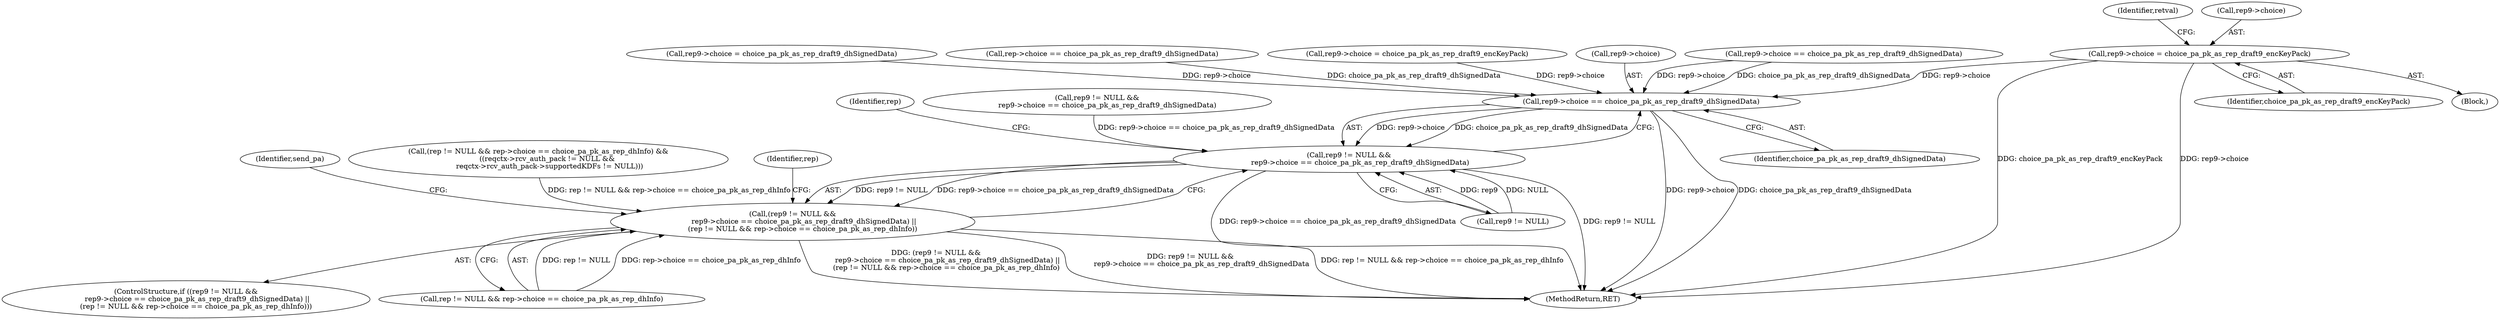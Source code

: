 digraph "0_krb5_db64ca25d661a47b996b4e2645998b5d7f0eb52c@pointer" {
"1000954" [label="(Call,rep9->choice = choice_pa_pk_as_rep_draft9_encKeyPack)"];
"1001178" [label="(Call,rep9->choice == choice_pa_pk_as_rep_draft9_dhSignedData)"];
"1001174" [label="(Call,rep9 != NULL &&\n          rep9->choice == choice_pa_pk_as_rep_draft9_dhSignedData)"];
"1001173" [label="(Call,(rep9 != NULL &&\n          rep9->choice == choice_pa_pk_as_rep_draft9_dhSignedData) ||\n         (rep != NULL && rep->choice == choice_pa_pk_as_rep_dhInfo))"];
"1000954" [label="(Call,rep9->choice = choice_pa_pk_as_rep_draft9_encKeyPack)"];
"1000463" [label="(Call,rep9->choice = choice_pa_pk_as_rep_draft9_dhSignedData)"];
"1000960" [label="(Identifier,retval)"];
"1001173" [label="(Call,(rep9 != NULL &&\n          rep9->choice == choice_pa_pk_as_rep_draft9_dhSignedData) ||\n         (rep != NULL && rep->choice == choice_pa_pk_as_rep_dhInfo))"];
"1000479" [label="(Call,rep->choice == choice_pa_pk_as_rep_draft9_dhSignedData)"];
"1001185" [label="(Identifier,rep)"];
"1001175" [label="(Call,rep9 != NULL)"];
"1001273" [label="(Identifier,send_pa)"];
"1001415" [label="(MethodReturn,RET)"];
"1001064" [label="(Call,(rep != NULL && rep->choice == choice_pa_pk_as_rep_dhInfo) &&\n        ((reqctx->rcv_auth_pack != NULL &&\n          reqctx->rcv_auth_pack->supportedKDFs != NULL)))"];
"1000955" [label="(Call,rep9->choice)"];
"1000372" [label="(Call,rep9->choice = choice_pa_pk_as_rep_draft9_encKeyPack)"];
"1000958" [label="(Identifier,choice_pa_pk_as_rep_draft9_encKeyPack)"];
"1001172" [label="(ControlStructure,if ((rep9 != NULL &&\n          rep9->choice == choice_pa_pk_as_rep_draft9_dhSignedData) ||\n         (rep != NULL && rep->choice == choice_pa_pk_as_rep_dhInfo)))"];
"1001183" [label="(Call,rep != NULL && rep->choice == choice_pa_pk_as_rep_dhInfo)"];
"1001196" [label="(Identifier,rep)"];
"1000518" [label="(Call,rep9 != NULL &&\n         rep9->choice == choice_pa_pk_as_rep_draft9_dhSignedData)"];
"1001178" [label="(Call,rep9->choice == choice_pa_pk_as_rep_draft9_dhSignedData)"];
"1001179" [label="(Call,rep9->choice)"];
"1001182" [label="(Identifier,choice_pa_pk_as_rep_draft9_dhSignedData)"];
"1000857" [label="(Block,)"];
"1000522" [label="(Call,rep9->choice == choice_pa_pk_as_rep_draft9_dhSignedData)"];
"1001174" [label="(Call,rep9 != NULL &&\n          rep9->choice == choice_pa_pk_as_rep_draft9_dhSignedData)"];
"1000954" -> "1000857"  [label="AST: "];
"1000954" -> "1000958"  [label="CFG: "];
"1000955" -> "1000954"  [label="AST: "];
"1000958" -> "1000954"  [label="AST: "];
"1000960" -> "1000954"  [label="CFG: "];
"1000954" -> "1001415"  [label="DDG: choice_pa_pk_as_rep_draft9_encKeyPack"];
"1000954" -> "1001415"  [label="DDG: rep9->choice"];
"1000954" -> "1001178"  [label="DDG: rep9->choice"];
"1001178" -> "1001174"  [label="AST: "];
"1001178" -> "1001182"  [label="CFG: "];
"1001179" -> "1001178"  [label="AST: "];
"1001182" -> "1001178"  [label="AST: "];
"1001174" -> "1001178"  [label="CFG: "];
"1001178" -> "1001415"  [label="DDG: rep9->choice"];
"1001178" -> "1001415"  [label="DDG: choice_pa_pk_as_rep_draft9_dhSignedData"];
"1001178" -> "1001174"  [label="DDG: rep9->choice"];
"1001178" -> "1001174"  [label="DDG: choice_pa_pk_as_rep_draft9_dhSignedData"];
"1000372" -> "1001178"  [label="DDG: rep9->choice"];
"1000463" -> "1001178"  [label="DDG: rep9->choice"];
"1000522" -> "1001178"  [label="DDG: rep9->choice"];
"1000522" -> "1001178"  [label="DDG: choice_pa_pk_as_rep_draft9_dhSignedData"];
"1000479" -> "1001178"  [label="DDG: choice_pa_pk_as_rep_draft9_dhSignedData"];
"1001174" -> "1001173"  [label="AST: "];
"1001174" -> "1001175"  [label="CFG: "];
"1001175" -> "1001174"  [label="AST: "];
"1001185" -> "1001174"  [label="CFG: "];
"1001173" -> "1001174"  [label="CFG: "];
"1001174" -> "1001415"  [label="DDG: rep9->choice == choice_pa_pk_as_rep_draft9_dhSignedData"];
"1001174" -> "1001415"  [label="DDG: rep9 != NULL"];
"1001174" -> "1001173"  [label="DDG: rep9 != NULL"];
"1001174" -> "1001173"  [label="DDG: rep9->choice == choice_pa_pk_as_rep_draft9_dhSignedData"];
"1001175" -> "1001174"  [label="DDG: rep9"];
"1001175" -> "1001174"  [label="DDG: NULL"];
"1000518" -> "1001174"  [label="DDG: rep9->choice == choice_pa_pk_as_rep_draft9_dhSignedData"];
"1001173" -> "1001172"  [label="AST: "];
"1001173" -> "1001183"  [label="CFG: "];
"1001183" -> "1001173"  [label="AST: "];
"1001196" -> "1001173"  [label="CFG: "];
"1001273" -> "1001173"  [label="CFG: "];
"1001173" -> "1001415"  [label="DDG: (rep9 != NULL &&\n          rep9->choice == choice_pa_pk_as_rep_draft9_dhSignedData) ||\n         (rep != NULL && rep->choice == choice_pa_pk_as_rep_dhInfo)"];
"1001173" -> "1001415"  [label="DDG: rep9 != NULL &&\n          rep9->choice == choice_pa_pk_as_rep_draft9_dhSignedData"];
"1001173" -> "1001415"  [label="DDG: rep != NULL && rep->choice == choice_pa_pk_as_rep_dhInfo"];
"1001064" -> "1001173"  [label="DDG: rep != NULL && rep->choice == choice_pa_pk_as_rep_dhInfo"];
"1001183" -> "1001173"  [label="DDG: rep != NULL"];
"1001183" -> "1001173"  [label="DDG: rep->choice == choice_pa_pk_as_rep_dhInfo"];
}
